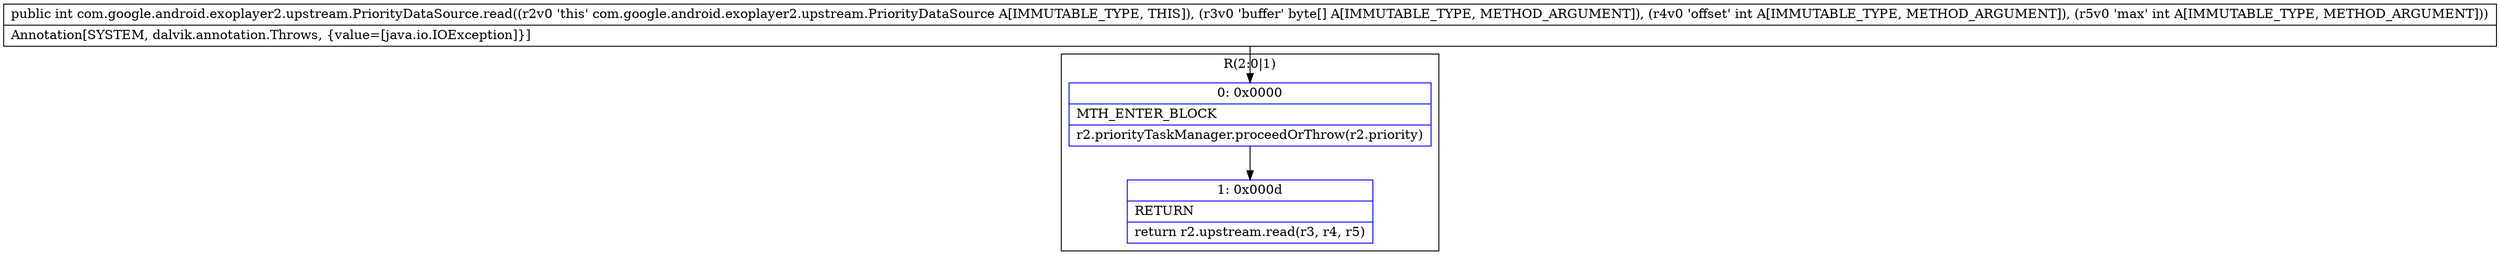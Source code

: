 digraph "CFG forcom.google.android.exoplayer2.upstream.PriorityDataSource.read([BII)I" {
subgraph cluster_Region_19851295 {
label = "R(2:0|1)";
node [shape=record,color=blue];
Node_0 [shape=record,label="{0\:\ 0x0000|MTH_ENTER_BLOCK\l|r2.priorityTaskManager.proceedOrThrow(r2.priority)\l}"];
Node_1 [shape=record,label="{1\:\ 0x000d|RETURN\l|return r2.upstream.read(r3, r4, r5)\l}"];
}
MethodNode[shape=record,label="{public int com.google.android.exoplayer2.upstream.PriorityDataSource.read((r2v0 'this' com.google.android.exoplayer2.upstream.PriorityDataSource A[IMMUTABLE_TYPE, THIS]), (r3v0 'buffer' byte[] A[IMMUTABLE_TYPE, METHOD_ARGUMENT]), (r4v0 'offset' int A[IMMUTABLE_TYPE, METHOD_ARGUMENT]), (r5v0 'max' int A[IMMUTABLE_TYPE, METHOD_ARGUMENT]))  | Annotation[SYSTEM, dalvik.annotation.Throws, \{value=[java.io.IOException]\}]\l}"];
MethodNode -> Node_0;
Node_0 -> Node_1;
}

